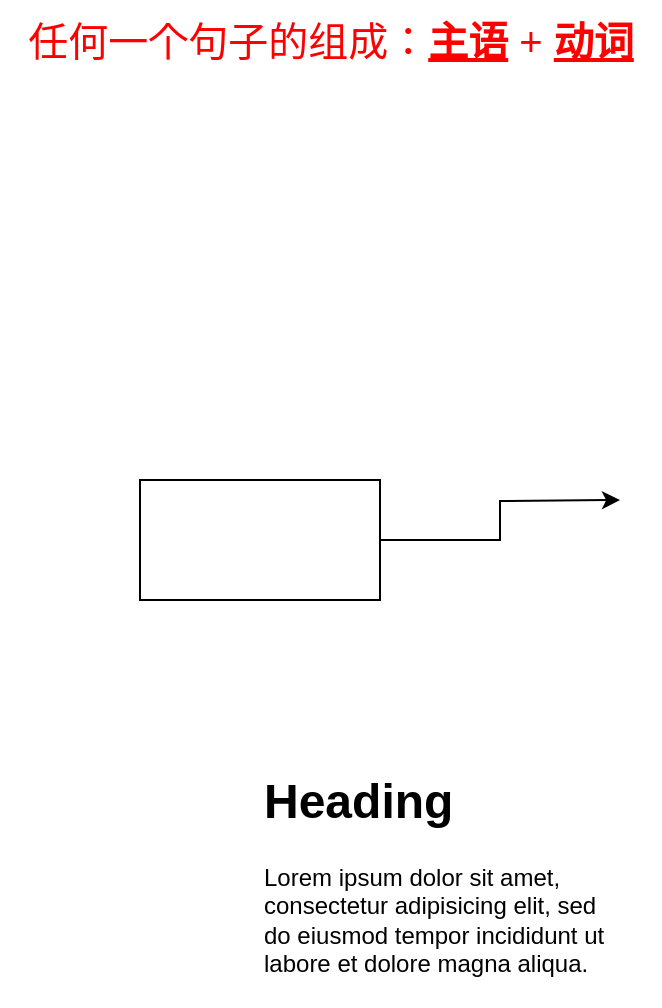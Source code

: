 <mxfile version="27.0.3">
  <diagram name="第 1 页" id="ylpGw2J9aP0mBjrn0IIL">
    <mxGraphModel dx="1830" dy="1016" grid="1" gridSize="10" guides="1" tooltips="1" connect="1" arrows="1" fold="1" page="1" pageScale="1" pageWidth="827" pageHeight="1169" math="0" shadow="0">
      <root>
        <mxCell id="0" />
        <mxCell id="1" parent="0" />
        <mxCell id="j6TtDWXhFKnFw8LpeHBm-1" value="&lt;font style=&quot;font-size: 20px; color: rgb(255, 0, 0);&quot;&gt;任何一个句子的组成：&lt;b&gt;&lt;u&gt;主语&lt;/u&gt;&lt;/b&gt; + &lt;u&gt;&lt;b&gt;动词&lt;/b&gt;&lt;/u&gt;&lt;/font&gt;" style="text;html=1;align=center;verticalAlign=middle;resizable=0;points=[];autosize=1;strokeColor=none;fillColor=none;" vertex="1" parent="1">
          <mxGeometry x="40" y="90" width="330" height="40" as="geometry" />
        </mxCell>
        <mxCell id="j6TtDWXhFKnFw8LpeHBm-4" style="edgeStyle=orthogonalEdgeStyle;rounded=0;orthogonalLoop=1;jettySize=auto;html=1;" edge="1" parent="1" source="j6TtDWXhFKnFw8LpeHBm-3">
          <mxGeometry relative="1" as="geometry">
            <mxPoint x="350" y="340" as="targetPoint" />
          </mxGeometry>
        </mxCell>
        <mxCell id="j6TtDWXhFKnFw8LpeHBm-3" value="" style="rounded=0;whiteSpace=wrap;html=1;" vertex="1" parent="1">
          <mxGeometry x="110" y="330" width="120" height="60" as="geometry" />
        </mxCell>
        <mxCell id="j6TtDWXhFKnFw8LpeHBm-5" value="&lt;h1 style=&quot;margin-top: 0px;&quot;&gt;Heading&lt;/h1&gt;&lt;p&gt;Lorem ipsum dolor sit amet, consectetur adipisicing elit, sed do eiusmod tempor incididunt ut labore et dolore magna aliqua.&lt;/p&gt;" style="text;html=1;whiteSpace=wrap;overflow=hidden;rounded=0;" vertex="1" parent="1">
          <mxGeometry x="170" y="470" width="180" height="120" as="geometry" />
        </mxCell>
      </root>
    </mxGraphModel>
  </diagram>
</mxfile>
